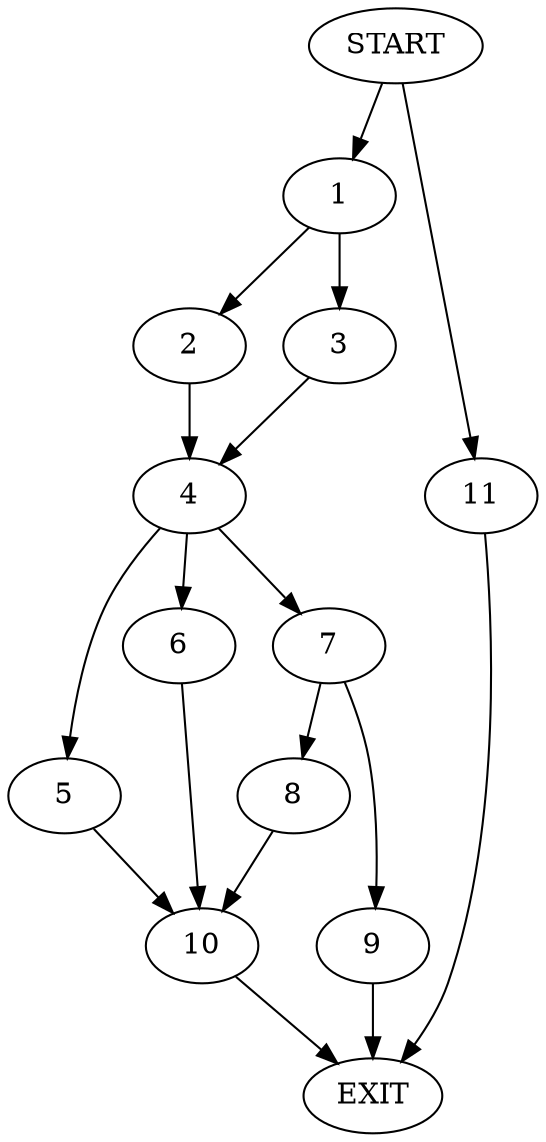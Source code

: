 digraph {
0 [label="START"]
12 [label="EXIT"]
0 -> 1
1 -> 2
1 -> 3
3 -> 4
2 -> 4
4 -> 5
4 -> 6
4 -> 7
7 -> 8
7 -> 9
6 -> 10
5 -> 10
10 -> 12
9 -> 12
8 -> 10
0 -> 11
11 -> 12
}
